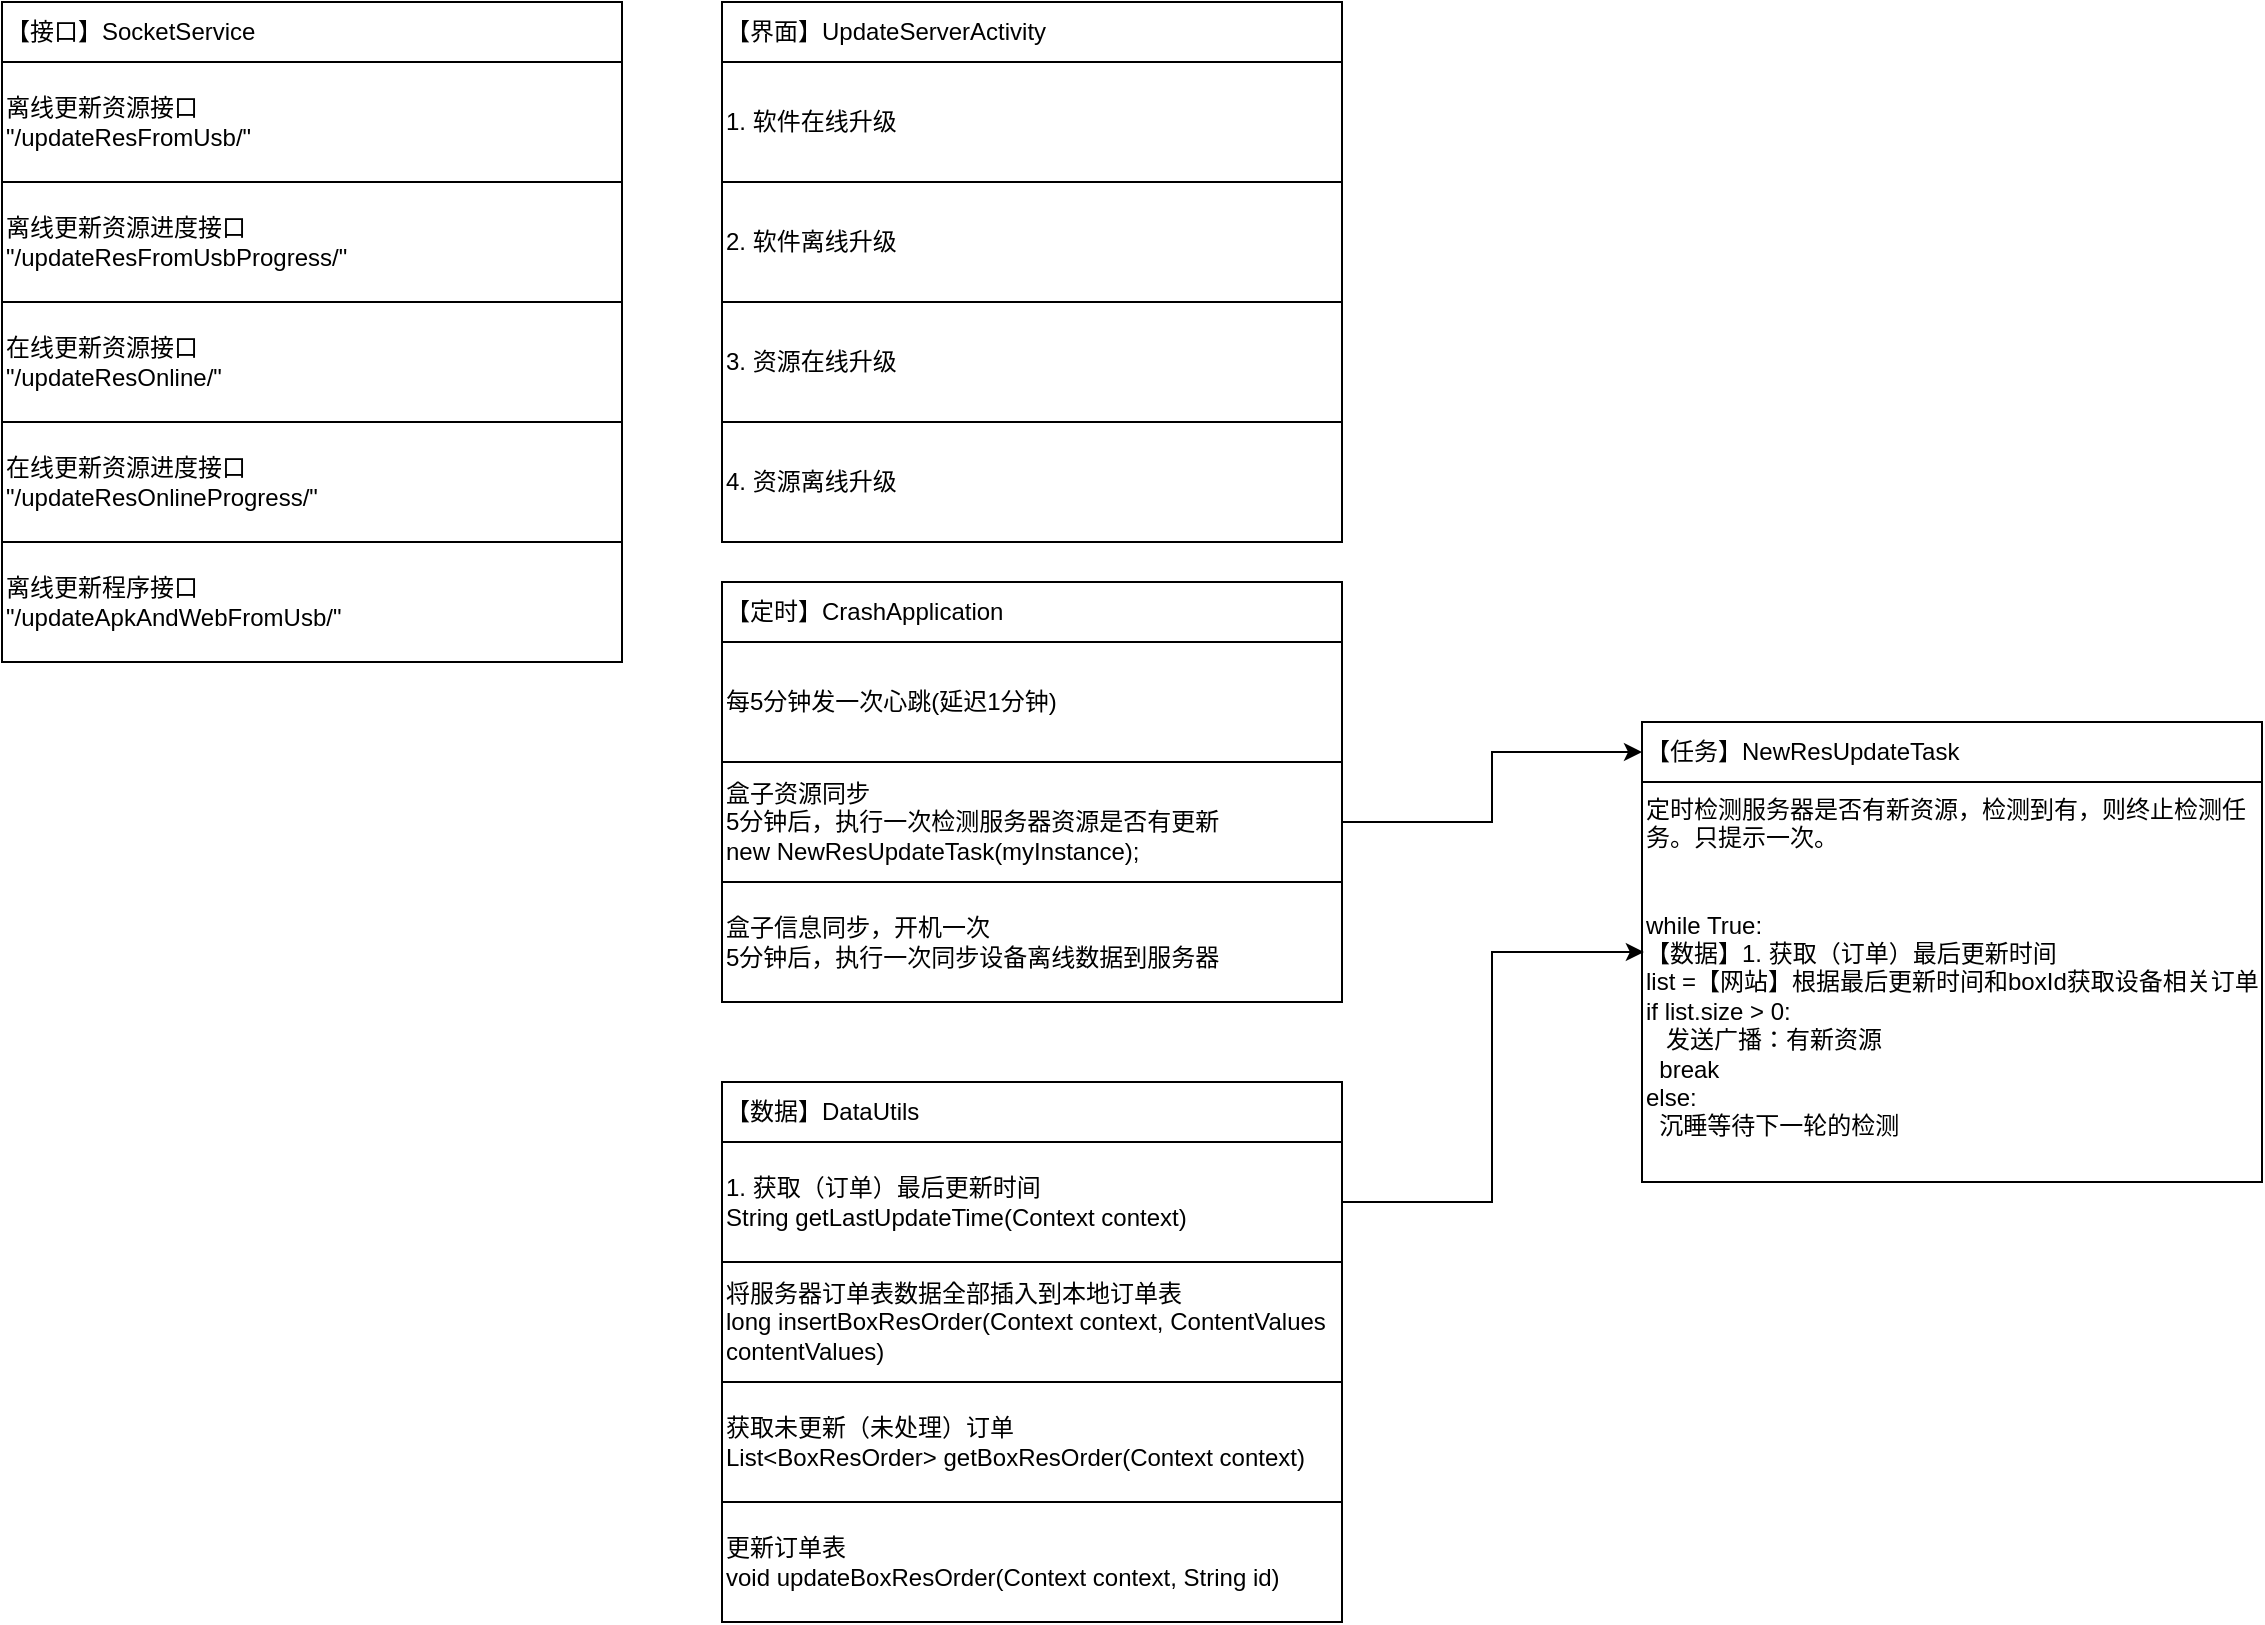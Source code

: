 <mxfile version="16.6.2" type="github">
  <diagram id="l3UoU12UBDZ79Bp-kKOp" name="Page-1">
    <mxGraphModel dx="1422" dy="762" grid="1" gridSize="10" guides="1" tooltips="1" connect="1" arrows="1" fold="1" page="1" pageScale="1" pageWidth="827" pageHeight="1169" math="0" shadow="0">
      <root>
        <mxCell id="0" />
        <mxCell id="1" parent="0" />
        <mxCell id="DFO-0ac6-ra-kcL9trr5-8" value="" style="group" vertex="1" connectable="0" parent="1">
          <mxGeometry x="20" y="10" width="310" height="330" as="geometry" />
        </mxCell>
        <mxCell id="DFO-0ac6-ra-kcL9trr5-2" value="【接口】SocketService" style="rounded=0;whiteSpace=wrap;html=1;align=left;" vertex="1" parent="DFO-0ac6-ra-kcL9trr5-8">
          <mxGeometry width="310" height="30" as="geometry" />
        </mxCell>
        <mxCell id="DFO-0ac6-ra-kcL9trr5-3" value="离线更新资源接口&lt;br&gt;&quot;/updateResFromUsb/&quot;" style="rounded=0;whiteSpace=wrap;html=1;align=left;" vertex="1" parent="DFO-0ac6-ra-kcL9trr5-8">
          <mxGeometry y="30" width="310" height="60" as="geometry" />
        </mxCell>
        <mxCell id="DFO-0ac6-ra-kcL9trr5-4" value="离线更新资源进度接口&lt;br&gt;&quot;/updateResFromUsbProgress/&quot;" style="rounded=0;whiteSpace=wrap;html=1;align=left;" vertex="1" parent="DFO-0ac6-ra-kcL9trr5-8">
          <mxGeometry y="90" width="310" height="60" as="geometry" />
        </mxCell>
        <mxCell id="DFO-0ac6-ra-kcL9trr5-5" value="在线更新资源接口&lt;br&gt;&quot;/updateResOnline/&quot;" style="rounded=0;whiteSpace=wrap;html=1;align=left;" vertex="1" parent="DFO-0ac6-ra-kcL9trr5-8">
          <mxGeometry y="150" width="310" height="60" as="geometry" />
        </mxCell>
        <mxCell id="DFO-0ac6-ra-kcL9trr5-6" value="在线更新资源进度接口&lt;br&gt;&quot;/updateResOnlineProgress/&quot;" style="rounded=0;whiteSpace=wrap;html=1;align=left;" vertex="1" parent="DFO-0ac6-ra-kcL9trr5-8">
          <mxGeometry y="210" width="310" height="60" as="geometry" />
        </mxCell>
        <mxCell id="DFO-0ac6-ra-kcL9trr5-7" value="离线更新程序接口&lt;br&gt;&quot;/updateApkAndWebFromUsb/&quot;" style="rounded=0;whiteSpace=wrap;html=1;align=left;" vertex="1" parent="DFO-0ac6-ra-kcL9trr5-8">
          <mxGeometry y="270" width="310" height="60" as="geometry" />
        </mxCell>
        <mxCell id="DFO-0ac6-ra-kcL9trr5-16" value="" style="group" vertex="1" connectable="0" parent="1">
          <mxGeometry x="380" y="550" width="310" height="270" as="geometry" />
        </mxCell>
        <mxCell id="DFO-0ac6-ra-kcL9trr5-9" value="【数据】DataUtils" style="rounded=0;whiteSpace=wrap;html=1;align=left;" vertex="1" parent="DFO-0ac6-ra-kcL9trr5-16">
          <mxGeometry width="310" height="30" as="geometry" />
        </mxCell>
        <mxCell id="DFO-0ac6-ra-kcL9trr5-10" value="1. 获取（订单）最后更新时间&lt;br&gt;String getLastUpdateTime(Context context)" style="rounded=0;whiteSpace=wrap;html=1;align=left;" vertex="1" parent="DFO-0ac6-ra-kcL9trr5-16">
          <mxGeometry y="30" width="310" height="60" as="geometry" />
        </mxCell>
        <mxCell id="DFO-0ac6-ra-kcL9trr5-11" value="将服务器订单表数据全部插入到本地订单表&lt;br&gt;long insertBoxResOrder(Context context, ContentValues contentValues)" style="rounded=0;whiteSpace=wrap;html=1;align=left;" vertex="1" parent="DFO-0ac6-ra-kcL9trr5-16">
          <mxGeometry y="90" width="310" height="60" as="geometry" />
        </mxCell>
        <mxCell id="DFO-0ac6-ra-kcL9trr5-12" value="获取未更新（未处理）订单&lt;br&gt;List&amp;lt;BoxResOrder&amp;gt; getBoxResOrder(Context context)" style="rounded=0;whiteSpace=wrap;html=1;align=left;" vertex="1" parent="DFO-0ac6-ra-kcL9trr5-16">
          <mxGeometry y="150" width="310" height="60" as="geometry" />
        </mxCell>
        <mxCell id="DFO-0ac6-ra-kcL9trr5-13" value="更新订单表&lt;br&gt;void updateBoxResOrder(Context context, String id)" style="rounded=0;whiteSpace=wrap;html=1;align=left;" vertex="1" parent="DFO-0ac6-ra-kcL9trr5-16">
          <mxGeometry y="210" width="310" height="60" as="geometry" />
        </mxCell>
        <mxCell id="DFO-0ac6-ra-kcL9trr5-20" value="" style="group" vertex="1" connectable="0" parent="1">
          <mxGeometry x="380" y="10" width="310" height="270" as="geometry" />
        </mxCell>
        <mxCell id="DFO-0ac6-ra-kcL9trr5-14" value="【界面】UpdateServerActivity" style="rounded=0;whiteSpace=wrap;html=1;align=left;" vertex="1" parent="DFO-0ac6-ra-kcL9trr5-20">
          <mxGeometry width="310" height="30" as="geometry" />
        </mxCell>
        <mxCell id="DFO-0ac6-ra-kcL9trr5-15" value="1. 软件在线升级" style="rounded=0;whiteSpace=wrap;html=1;align=left;" vertex="1" parent="DFO-0ac6-ra-kcL9trr5-20">
          <mxGeometry y="30" width="310" height="60" as="geometry" />
        </mxCell>
        <mxCell id="DFO-0ac6-ra-kcL9trr5-17" value="2. 软件离线升级" style="rounded=0;whiteSpace=wrap;html=1;align=left;" vertex="1" parent="DFO-0ac6-ra-kcL9trr5-20">
          <mxGeometry y="90" width="310" height="60" as="geometry" />
        </mxCell>
        <mxCell id="DFO-0ac6-ra-kcL9trr5-18" value="3. 资源在线升级" style="rounded=0;whiteSpace=wrap;html=1;align=left;" vertex="1" parent="DFO-0ac6-ra-kcL9trr5-20">
          <mxGeometry y="150" width="310" height="60" as="geometry" />
        </mxCell>
        <mxCell id="DFO-0ac6-ra-kcL9trr5-19" value="4. 资源离线升级" style="rounded=0;whiteSpace=wrap;html=1;align=left;" vertex="1" parent="DFO-0ac6-ra-kcL9trr5-20">
          <mxGeometry y="210" width="310" height="60" as="geometry" />
        </mxCell>
        <mxCell id="DFO-0ac6-ra-kcL9trr5-31" value="" style="group" vertex="1" connectable="0" parent="1">
          <mxGeometry x="380" y="300" width="310" height="210" as="geometry" />
        </mxCell>
        <mxCell id="DFO-0ac6-ra-kcL9trr5-21" value="【定时】CrashApplication&lt;span style=&quot;font-size: 0px ; font-family: monospace ; color: rgba(0 , 0 , 0 , 0)&quot;&gt;xGraphModel%3E%3Croot%3E%3CmxCell%20id%3D%220%22%2F%3E%3CmxCell%20id%3D%221%22%20parent%3D%220%22%2F%3E%3CmxCell%20id%3D%222%22%20value%3D%22%E3%80%90%E7%95%8C%E9%9D%A2%E3%80%91UpdateServerActivity%22%20style%3D%22rounded%3D0%3BwhiteSpace%3Dwrap%3Bhtml%3D1%3Balign%3Dleft%3B%22%20vertex%3D%221%22%20parent%3D%221%22%3E%3CmxGeometry%20x%3D%22380%22%20y%3D%2210%22%20width%3D%22310%22%20height%3D%2230%22%20as%3D%22geometry%22%2F%3E%3C%2FmxCell%3E%3C%2Froot%3E%3C%2FmxGraphModel%3E&lt;/span&gt;&lt;font color=&quot;rgba(0, 0, 0, 0)&quot; face=&quot;monospace&quot;&gt;&lt;span style=&quot;font-size: 0px&quot;&gt;CrashApplication&lt;/span&gt;&lt;/font&gt;" style="rounded=0;whiteSpace=wrap;html=1;align=left;" vertex="1" parent="DFO-0ac6-ra-kcL9trr5-31">
          <mxGeometry width="310" height="30" as="geometry" />
        </mxCell>
        <mxCell id="DFO-0ac6-ra-kcL9trr5-28" value="每5分钟发一次心跳(延迟1分钟)" style="rounded=0;whiteSpace=wrap;html=1;align=left;" vertex="1" parent="DFO-0ac6-ra-kcL9trr5-31">
          <mxGeometry y="30" width="310" height="60" as="geometry" />
        </mxCell>
        <mxCell id="DFO-0ac6-ra-kcL9trr5-29" value="盒子资源同步&lt;br&gt;5分钟后，执行一次检测服务器资源是否有更新&lt;br&gt;new NewResUpdateTask(myInstance);" style="rounded=0;whiteSpace=wrap;html=1;align=left;" vertex="1" parent="DFO-0ac6-ra-kcL9trr5-31">
          <mxGeometry y="90" width="310" height="60" as="geometry" />
        </mxCell>
        <mxCell id="DFO-0ac6-ra-kcL9trr5-30" value="盒子信息同步，开机一次&lt;br&gt;5分钟后，执行一次同步设备离线数据到服务器" style="rounded=0;whiteSpace=wrap;html=1;align=left;" vertex="1" parent="DFO-0ac6-ra-kcL9trr5-31">
          <mxGeometry y="150" width="310" height="60" as="geometry" />
        </mxCell>
        <mxCell id="DFO-0ac6-ra-kcL9trr5-34" value="" style="group" vertex="1" connectable="0" parent="1">
          <mxGeometry x="840" y="370" width="310" height="230" as="geometry" />
        </mxCell>
        <mxCell id="DFO-0ac6-ra-kcL9trr5-32" value="【任务】NewResUpdateTask" style="rounded=0;whiteSpace=wrap;html=1;align=left;" vertex="1" parent="DFO-0ac6-ra-kcL9trr5-34">
          <mxGeometry width="310" height="30" as="geometry" />
        </mxCell>
        <mxCell id="DFO-0ac6-ra-kcL9trr5-33" value="定时检测服务器是否有新资源，检测到有，则终止检测任务。只提示一次。&lt;br&gt;&lt;br&gt;&lt;br&gt;while True:&lt;br&gt;【数据】1. 获取（订单）最后更新时间&lt;br&gt;list =【网站】根据最后更新时间和boxId获取设备相关订单&lt;br&gt;if list.size &amp;gt; 0:&lt;br&gt;&amp;nbsp; &amp;nbsp;发送广播：有新资源&lt;br&gt;&amp;nbsp; break&lt;br&gt;else:&lt;br&gt;&amp;nbsp; 沉睡等待下一轮的检测" style="rounded=0;whiteSpace=wrap;html=1;align=left;verticalAlign=top;" vertex="1" parent="DFO-0ac6-ra-kcL9trr5-34">
          <mxGeometry y="30" width="310" height="200" as="geometry" />
        </mxCell>
        <mxCell id="DFO-0ac6-ra-kcL9trr5-35" style="edgeStyle=orthogonalEdgeStyle;rounded=0;orthogonalLoop=1;jettySize=auto;html=1;exitX=1;exitY=0.5;exitDx=0;exitDy=0;entryX=0;entryY=0.5;entryDx=0;entryDy=0;" edge="1" parent="1" source="DFO-0ac6-ra-kcL9trr5-29" target="DFO-0ac6-ra-kcL9trr5-32">
          <mxGeometry relative="1" as="geometry" />
        </mxCell>
        <mxCell id="DFO-0ac6-ra-kcL9trr5-36" style="edgeStyle=orthogonalEdgeStyle;rounded=0;orthogonalLoop=1;jettySize=auto;html=1;exitX=1;exitY=0.5;exitDx=0;exitDy=0;entryX=0.003;entryY=0.425;entryDx=0;entryDy=0;entryPerimeter=0;" edge="1" parent="1" source="DFO-0ac6-ra-kcL9trr5-10" target="DFO-0ac6-ra-kcL9trr5-33">
          <mxGeometry relative="1" as="geometry" />
        </mxCell>
      </root>
    </mxGraphModel>
  </diagram>
</mxfile>
